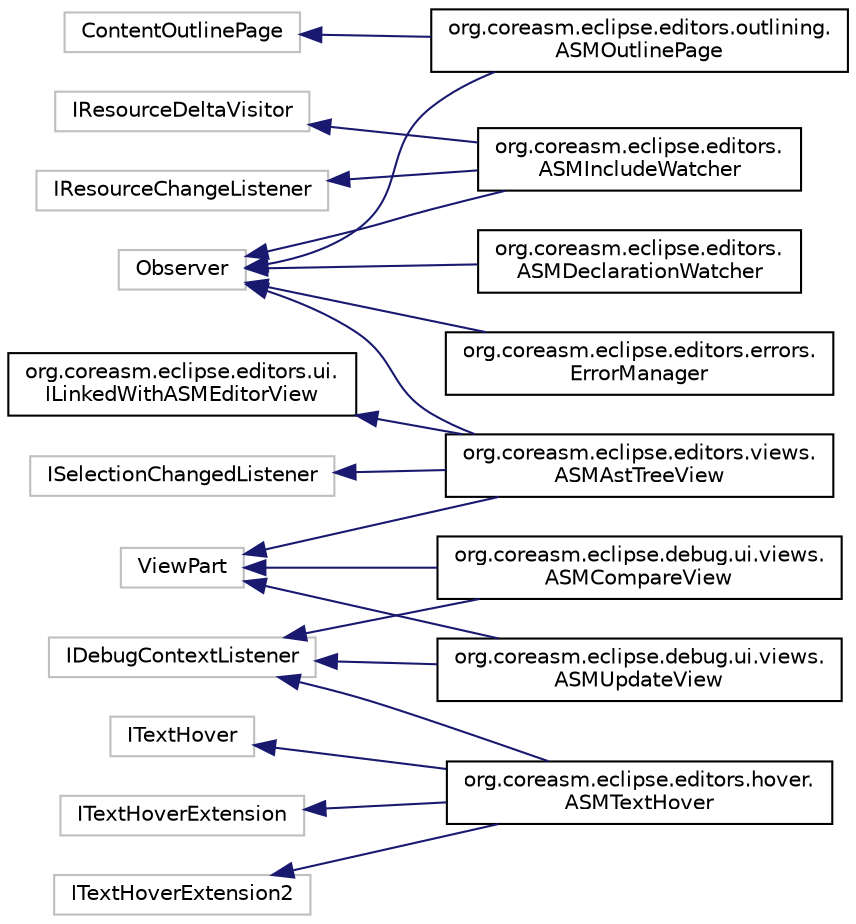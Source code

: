 digraph "Graphical Class Hierarchy"
{
  bgcolor="transparent";
  edge [fontname="Helvetica",fontsize="10",labelfontname="Helvetica",labelfontsize="10"];
  node [fontname="Helvetica",fontsize="10",shape=record];
  rankdir="LR";
  Node1 [label="ContentOutlinePage",height=0.2,width=0.4,color="grey75"];
  Node1 -> Node2 [dir="back",color="midnightblue",fontsize="10",style="solid",fontname="Helvetica"];
  Node2 [label="org.coreasm.eclipse.editors.outlining.\lASMOutlinePage",height=0.2,width=0.4,color="black",URL="$classorg_1_1coreasm_1_1eclipse_1_1editors_1_1outlining_1_1ASMOutlinePage.html"];
  Node3 [label="IDebugContextListener",height=0.2,width=0.4,color="grey75"];
  Node3 -> Node4 [dir="back",color="midnightblue",fontsize="10",style="solid",fontname="Helvetica"];
  Node4 [label="org.coreasm.eclipse.debug.ui.views.\lASMCompareView",height=0.2,width=0.4,color="black",URL="$classorg_1_1coreasm_1_1eclipse_1_1debug_1_1ui_1_1views_1_1ASMCompareView.html",tooltip="Implementation of the ASM Compare View. "];
  Node3 -> Node5 [dir="back",color="midnightblue",fontsize="10",style="solid",fontname="Helvetica"];
  Node5 [label="org.coreasm.eclipse.debug.ui.views.\lASMUpdateView",height=0.2,width=0.4,color="black",URL="$classorg_1_1coreasm_1_1eclipse_1_1debug_1_1ui_1_1views_1_1ASMUpdateView.html",tooltip="Implementation of the ASM Update View. "];
  Node3 -> Node6 [dir="back",color="midnightblue",fontsize="10",style="solid",fontname="Helvetica"];
  Node6 [label="org.coreasm.eclipse.editors.hover.\lASMTextHover",height=0.2,width=0.4,color="black",URL="$classorg_1_1coreasm_1_1eclipse_1_1editors_1_1hover_1_1ASMTextHover.html",tooltip="This annotation hover shows the description of the selected ASM annotation. "];
  Node7 [label="IResourceChangeListener",height=0.2,width=0.4,color="grey75"];
  Node7 -> Node8 [dir="back",color="midnightblue",fontsize="10",style="solid",fontname="Helvetica"];
  Node8 [label="org.coreasm.eclipse.editors.\lASMIncludeWatcher",height=0.2,width=0.4,color="black",URL="$classorg_1_1coreasm_1_1eclipse_1_1editors_1_1ASMIncludeWatcher.html",tooltip="The IncludeWatcher watches included specifications. "];
  Node9 [label="IResourceDeltaVisitor",height=0.2,width=0.4,color="grey75"];
  Node9 -> Node8 [dir="back",color="midnightblue",fontsize="10",style="solid",fontname="Helvetica"];
  Node10 [label="ISelectionChangedListener",height=0.2,width=0.4,color="grey75"];
  Node10 -> Node11 [dir="back",color="midnightblue",fontsize="10",style="solid",fontname="Helvetica"];
  Node11 [label="org.coreasm.eclipse.editors.views.\lASMAstTreeView",height=0.2,width=0.4,color="black",URL="$classorg_1_1coreasm_1_1eclipse_1_1editors_1_1views_1_1ASMAstTreeView.html"];
  Node12 [label="ITextHover",height=0.2,width=0.4,color="grey75"];
  Node12 -> Node6 [dir="back",color="midnightblue",fontsize="10",style="solid",fontname="Helvetica"];
  Node13 [label="ITextHoverExtension",height=0.2,width=0.4,color="grey75"];
  Node13 -> Node6 [dir="back",color="midnightblue",fontsize="10",style="solid",fontname="Helvetica"];
  Node14 [label="ITextHoverExtension2",height=0.2,width=0.4,color="grey75"];
  Node14 -> Node6 [dir="back",color="midnightblue",fontsize="10",style="solid",fontname="Helvetica"];
  Node15 [label="Observer",height=0.2,width=0.4,color="grey75"];
  Node15 -> Node16 [dir="back",color="midnightblue",fontsize="10",style="solid",fontname="Helvetica"];
  Node16 [label="org.coreasm.eclipse.editors.\lASMDeclarationWatcher",height=0.2,width=0.4,color="black",URL="$classorg_1_1coreasm_1_1eclipse_1_1editors_1_1ASMDeclarationWatcher.html",tooltip="The ASMDeclarationWatcher manages the markers for declarations. "];
  Node15 -> Node8 [dir="back",color="midnightblue",fontsize="10",style="solid",fontname="Helvetica"];
  Node15 -> Node17 [dir="back",color="midnightblue",fontsize="10",style="solid",fontname="Helvetica"];
  Node17 [label="org.coreasm.eclipse.editors.errors.\lErrorManager",height=0.2,width=0.4,color="black",URL="$classorg_1_1coreasm_1_1eclipse_1_1editors_1_1errors_1_1ErrorManager.html",tooltip="An ErrorManager checks a CoreASM specification for errors beyond syntax errors. "];
  Node15 -> Node2 [dir="back",color="midnightblue",fontsize="10",style="solid",fontname="Helvetica"];
  Node15 -> Node11 [dir="back",color="midnightblue",fontsize="10",style="solid",fontname="Helvetica"];
  Node18 [label="ViewPart",height=0.2,width=0.4,color="grey75"];
  Node18 -> Node4 [dir="back",color="midnightblue",fontsize="10",style="solid",fontname="Helvetica"];
  Node18 -> Node5 [dir="back",color="midnightblue",fontsize="10",style="solid",fontname="Helvetica"];
  Node18 -> Node11 [dir="back",color="midnightblue",fontsize="10",style="solid",fontname="Helvetica"];
  Node19 [label="org.coreasm.eclipse.editors.ui.\lILinkedWithASMEditorView",height=0.2,width=0.4,color="black",URL="$interfaceorg_1_1coreasm_1_1eclipse_1_1editors_1_1ui_1_1ILinkedWithASMEditorView.html"];
  Node19 -> Node11 [dir="back",color="midnightblue",fontsize="10",style="solid",fontname="Helvetica"];
}

